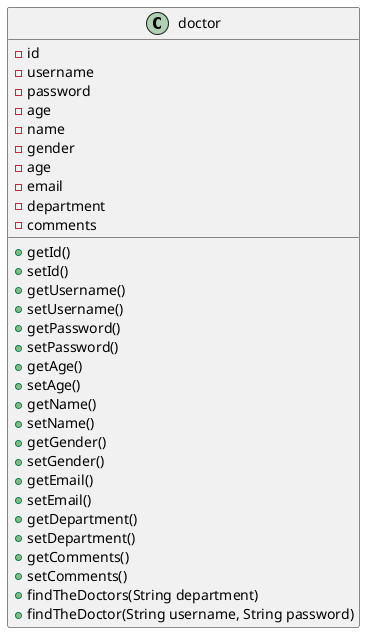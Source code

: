 @startuml doctor
class doctor {
-id
-username
-password
-age
-name
-gender
-age
-email
-department
-comments
+getId()
+setId()
+getUsername()
+setUsername()
+getPassword()
+setPassword()
+getAge()
+setAge()
+getName()
+setName()
+getGender()
+setGender()
+getEmail()
+setEmail()
+getDepartment()
+setDepartment()
+getComments()
+setComments()
+findTheDoctors(String department)
+findTheDoctor(String username, String password)
}
@enduml
